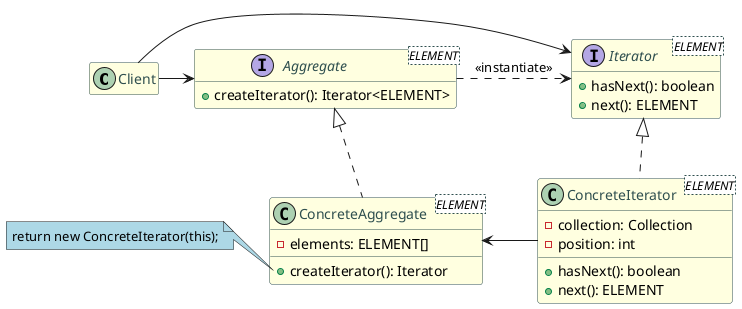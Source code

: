 @startuml

class Client {}

interface Iterator<ELEMENT> {
  +hasNext(): boolean
  +next(): ELEMENT
}

class ConcreteIterator<ELEMENT> implements Iterator<ELEMENT> {
  -collection: Collection
  -position: int
  +hasNext(): boolean
  +next(): ELEMENT
}

interface Aggregate<ELEMENT> {
  +createIterator(): Iterator<ELEMENT>
}

class ConcreteAggregate<ELEMENT> implements Aggregate<ELEMENT> {
  -elements: ELEMENT[]
  +createIterator(): Iterator
}

Client -> Aggregate
Client -> Iterator
Aggregate .> Iterator: <<instantiate>>
ConcreteAggregate <- ConcreteIterator

note left of ConcreteAggregate::createIterator #LightBlue
return new ConcreteIterator(this);
end note

hide empty fields
hide empty methods

skinparam class {
  BackgroundColor LightYellow
  BorderColor DarkSlateGray
  ArrowColor DarkSlateGray
  FontColor DarkSlateGray
}
@enduml
